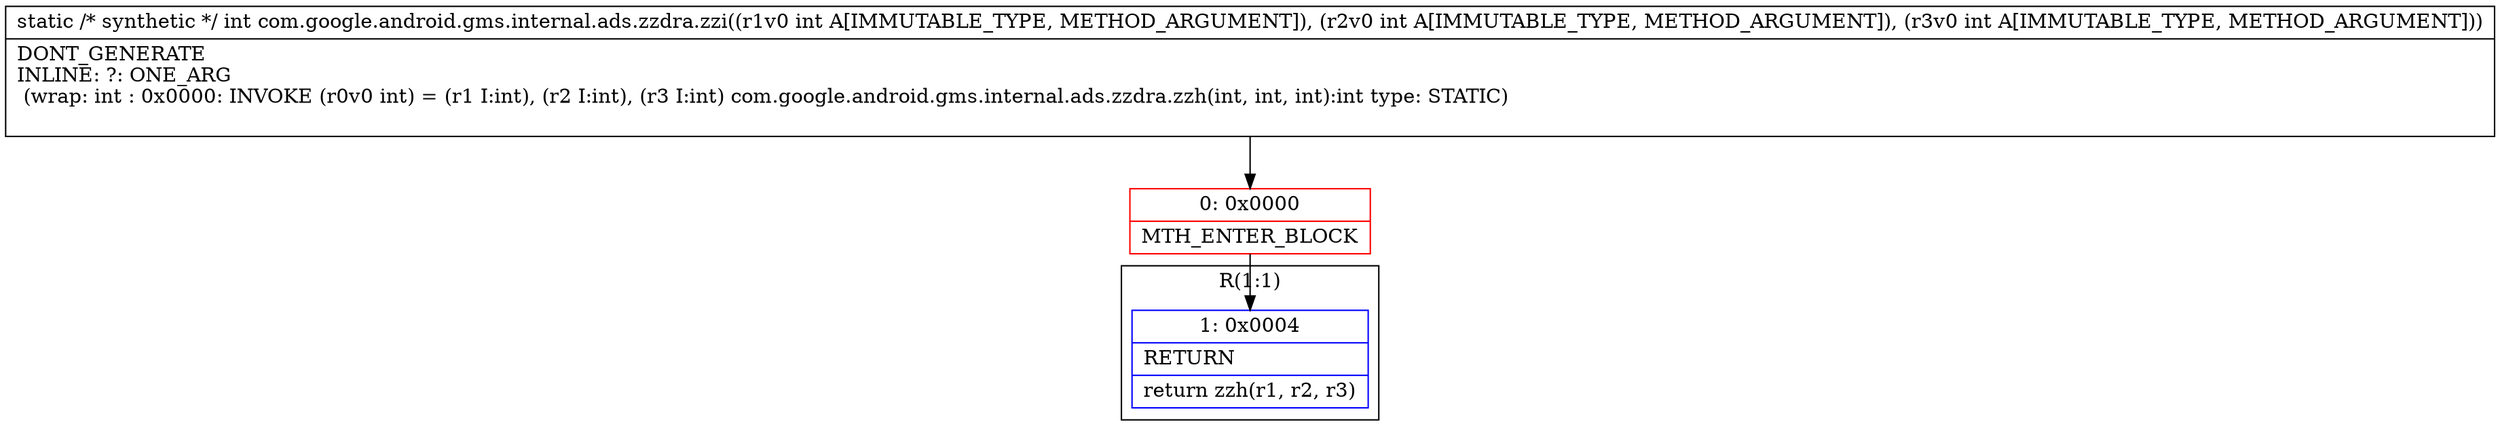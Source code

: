 digraph "CFG forcom.google.android.gms.internal.ads.zzdra.zzi(III)I" {
subgraph cluster_Region_1726734474 {
label = "R(1:1)";
node [shape=record,color=blue];
Node_1 [shape=record,label="{1\:\ 0x0004|RETURN\l|return zzh(r1, r2, r3)\l}"];
}
Node_0 [shape=record,color=red,label="{0\:\ 0x0000|MTH_ENTER_BLOCK\l}"];
MethodNode[shape=record,label="{static \/* synthetic *\/ int com.google.android.gms.internal.ads.zzdra.zzi((r1v0 int A[IMMUTABLE_TYPE, METHOD_ARGUMENT]), (r2v0 int A[IMMUTABLE_TYPE, METHOD_ARGUMENT]), (r3v0 int A[IMMUTABLE_TYPE, METHOD_ARGUMENT]))  | DONT_GENERATE\lINLINE: ?: ONE_ARG  \l  (wrap: int : 0x0000: INVOKE  (r0v0 int) = (r1 I:int), (r2 I:int), (r3 I:int) com.google.android.gms.internal.ads.zzdra.zzh(int, int, int):int type: STATIC)\l\l}"];
MethodNode -> Node_0;
Node_0 -> Node_1;
}

